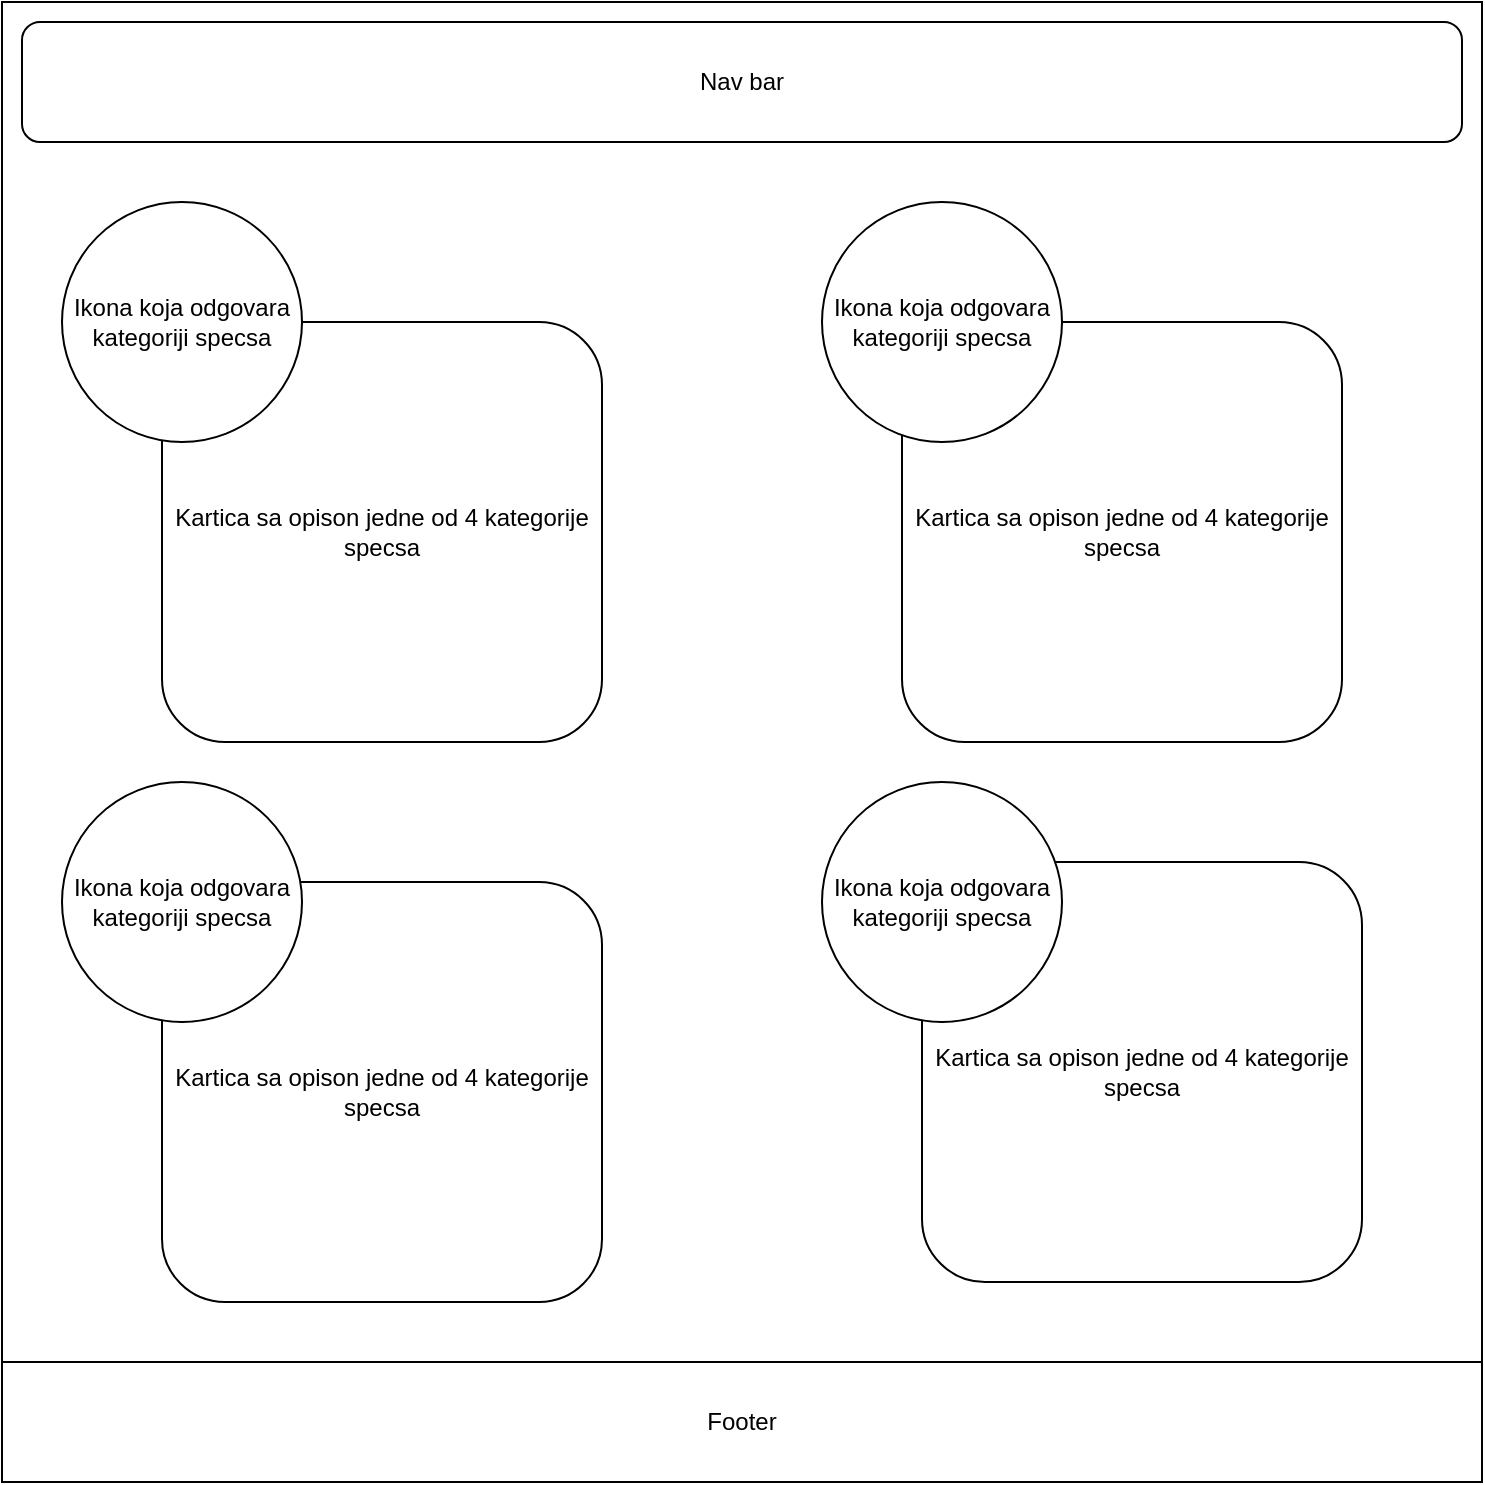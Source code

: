 <mxfile version="13.0.5" type="device"><diagram id="b-zbLfqLSUNf3GGMX7kD" name="Page-1"><mxGraphModel dx="1038" dy="582" grid="1" gridSize="10" guides="1" tooltips="1" connect="1" arrows="1" fold="1" page="1" pageScale="1" pageWidth="827" pageHeight="1169" math="0" shadow="0"><root><mxCell id="0"/><mxCell id="1" parent="0"/><mxCell id="K32TvoFR0KRUEXmg3YGv-1" value="" style="whiteSpace=wrap;html=1;aspect=fixed;" vertex="1" parent="1"><mxGeometry x="90" y="60" width="740" height="740" as="geometry"/></mxCell><mxCell id="K32TvoFR0KRUEXmg3YGv-2" value="Nav bar" style="rounded=1;whiteSpace=wrap;html=1;" vertex="1" parent="1"><mxGeometry x="100" y="70" width="720" height="60" as="geometry"/></mxCell><mxCell id="K32TvoFR0KRUEXmg3YGv-3" value="Footer" style="rounded=0;whiteSpace=wrap;html=1;" vertex="1" parent="1"><mxGeometry x="90" y="740" width="740" height="60" as="geometry"/></mxCell><mxCell id="K32TvoFR0KRUEXmg3YGv-5" value="Kartica sa opison jedne od 4 kategorije specsa" style="rounded=1;whiteSpace=wrap;html=1;" vertex="1" parent="1"><mxGeometry x="170" y="220" width="220" height="210" as="geometry"/></mxCell><mxCell id="K32TvoFR0KRUEXmg3YGv-6" value="Ikona koja odgovara kategoriji specsa" style="ellipse;whiteSpace=wrap;html=1;aspect=fixed;" vertex="1" parent="1"><mxGeometry x="120" y="160" width="120" height="120" as="geometry"/></mxCell><mxCell id="K32TvoFR0KRUEXmg3YGv-7" value="Kartica sa opison jedne od 4 kategorije specsa" style="rounded=1;whiteSpace=wrap;html=1;" vertex="1" parent="1"><mxGeometry x="550" y="490" width="220" height="210" as="geometry"/></mxCell><mxCell id="K32TvoFR0KRUEXmg3YGv-8" value="Kartica sa opison jedne od 4 kategorije specsa" style="rounded=1;whiteSpace=wrap;html=1;" vertex="1" parent="1"><mxGeometry x="170" y="500" width="220" height="210" as="geometry"/></mxCell><mxCell id="K32TvoFR0KRUEXmg3YGv-9" value="Kartica sa opison jedne od 4 kategorije specsa" style="rounded=1;whiteSpace=wrap;html=1;" vertex="1" parent="1"><mxGeometry x="540" y="220" width="220" height="210" as="geometry"/></mxCell><mxCell id="K32TvoFR0KRUEXmg3YGv-10" value="Ikona koja odgovara kategoriji specsa" style="ellipse;whiteSpace=wrap;html=1;aspect=fixed;" vertex="1" parent="1"><mxGeometry x="500" y="450" width="120" height="120" as="geometry"/></mxCell><mxCell id="K32TvoFR0KRUEXmg3YGv-11" value="Ikona koja odgovara kategoriji specsa" style="ellipse;whiteSpace=wrap;html=1;aspect=fixed;" vertex="1" parent="1"><mxGeometry x="120" y="450" width="120" height="120" as="geometry"/></mxCell><mxCell id="K32TvoFR0KRUEXmg3YGv-12" value="Ikona koja odgovara kategoriji specsa" style="ellipse;whiteSpace=wrap;html=1;aspect=fixed;" vertex="1" parent="1"><mxGeometry x="500" y="160" width="120" height="120" as="geometry"/></mxCell></root></mxGraphModel></diagram></mxfile>